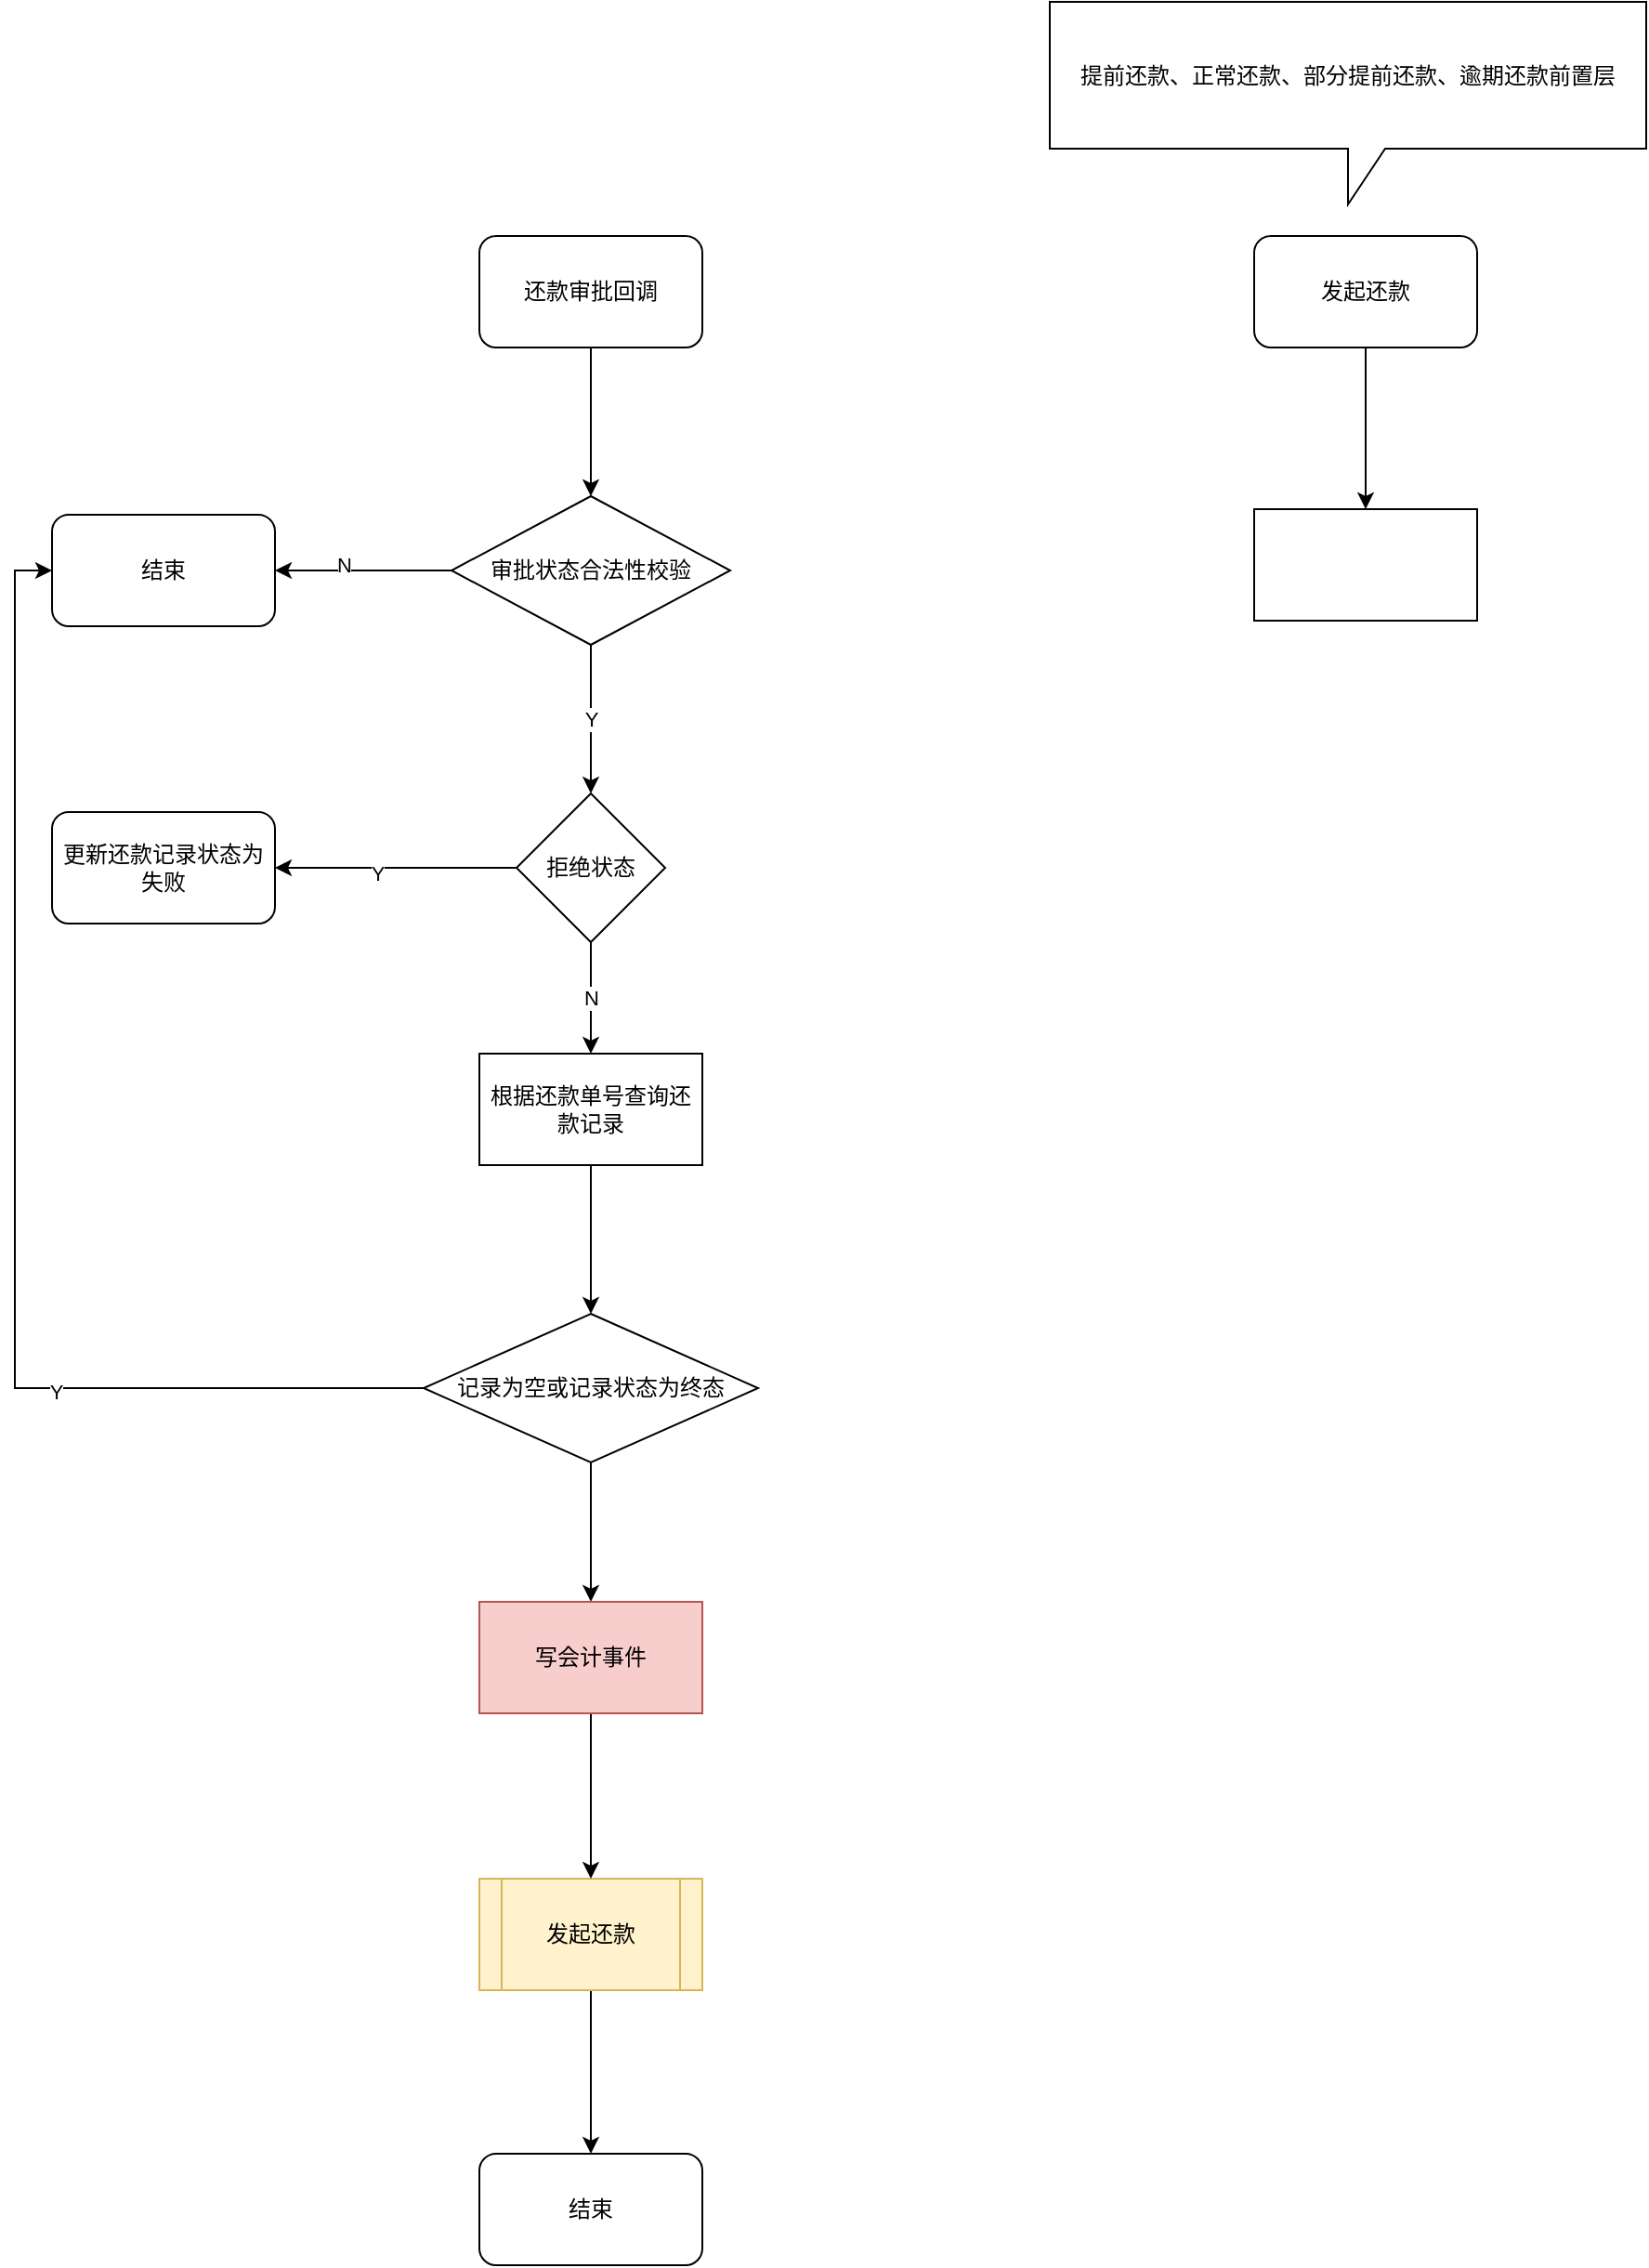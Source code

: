 <mxfile version="15.6.3" type="github">
  <diagram id="6VtxzAlu4cTuDUli-qYp" name="Page-1">
    <mxGraphModel dx="1422" dy="1162" grid="0" gridSize="10" guides="1" tooltips="1" connect="1" arrows="1" fold="1" page="0" pageScale="1" pageWidth="827" pageHeight="1169" background="none" math="0" shadow="0">
      <root>
        <mxCell id="0" />
        <mxCell id="1" parent="0" />
        <mxCell id="o4OjGKUyzqgKAnLbVWgZ-2" style="edgeStyle=orthogonalEdgeStyle;rounded=0;orthogonalLoop=1;jettySize=auto;html=1;exitX=0.5;exitY=1;exitDx=0;exitDy=0;" edge="1" parent="1" source="o4OjGKUyzqgKAnLbVWgZ-1" target="o4OjGKUyzqgKAnLbVWgZ-4">
          <mxGeometry relative="1" as="geometry">
            <mxPoint x="350" y="200" as="targetPoint" />
          </mxGeometry>
        </mxCell>
        <mxCell id="o4OjGKUyzqgKAnLbVWgZ-1" value="还款审批回调" style="rounded=1;whiteSpace=wrap;html=1;" vertex="1" parent="1">
          <mxGeometry x="290" y="60" width="120" height="60" as="geometry" />
        </mxCell>
        <mxCell id="o4OjGKUyzqgKAnLbVWgZ-8" style="edgeStyle=orthogonalEdgeStyle;rounded=0;orthogonalLoop=1;jettySize=auto;html=1;exitX=0;exitY=0.5;exitDx=0;exitDy=0;" edge="1" parent="1" source="o4OjGKUyzqgKAnLbVWgZ-4" target="o4OjGKUyzqgKAnLbVWgZ-6">
          <mxGeometry relative="1" as="geometry" />
        </mxCell>
        <mxCell id="o4OjGKUyzqgKAnLbVWgZ-9" value="N" style="edgeLabel;html=1;align=center;verticalAlign=middle;resizable=0;points=[];" vertex="1" connectable="0" parent="o4OjGKUyzqgKAnLbVWgZ-8">
          <mxGeometry x="0.221" y="-3" relative="1" as="geometry">
            <mxPoint as="offset" />
          </mxGeometry>
        </mxCell>
        <mxCell id="o4OjGKUyzqgKAnLbVWgZ-12" value="Y" style="edgeStyle=orthogonalEdgeStyle;rounded=0;orthogonalLoop=1;jettySize=auto;html=1;exitX=0.5;exitY=1;exitDx=0;exitDy=0;" edge="1" parent="1" source="o4OjGKUyzqgKAnLbVWgZ-4" target="o4OjGKUyzqgKAnLbVWgZ-11">
          <mxGeometry relative="1" as="geometry" />
        </mxCell>
        <mxCell id="o4OjGKUyzqgKAnLbVWgZ-4" value="&lt;span&gt;审批状态合法性校验&lt;/span&gt;" style="rhombus;whiteSpace=wrap;html=1;" vertex="1" parent="1">
          <mxGeometry x="275" y="200" width="150" height="80" as="geometry" />
        </mxCell>
        <mxCell id="o4OjGKUyzqgKAnLbVWgZ-6" value="结束" style="rounded=1;whiteSpace=wrap;html=1;" vertex="1" parent="1">
          <mxGeometry x="60" y="210" width="120" height="60" as="geometry" />
        </mxCell>
        <mxCell id="o4OjGKUyzqgKAnLbVWgZ-14" style="edgeStyle=orthogonalEdgeStyle;rounded=0;orthogonalLoop=1;jettySize=auto;html=1;exitX=0;exitY=0.5;exitDx=0;exitDy=0;" edge="1" parent="1" source="o4OjGKUyzqgKAnLbVWgZ-11" target="o4OjGKUyzqgKAnLbVWgZ-13">
          <mxGeometry relative="1" as="geometry" />
        </mxCell>
        <mxCell id="o4OjGKUyzqgKAnLbVWgZ-15" value="Y" style="edgeLabel;html=1;align=center;verticalAlign=middle;resizable=0;points=[];" vertex="1" connectable="0" parent="o4OjGKUyzqgKAnLbVWgZ-14">
          <mxGeometry x="0.154" y="3" relative="1" as="geometry">
            <mxPoint as="offset" />
          </mxGeometry>
        </mxCell>
        <mxCell id="o4OjGKUyzqgKAnLbVWgZ-17" value="N" style="edgeStyle=orthogonalEdgeStyle;rounded=0;orthogonalLoop=1;jettySize=auto;html=1;exitX=0.5;exitY=1;exitDx=0;exitDy=0;" edge="1" parent="1" source="o4OjGKUyzqgKAnLbVWgZ-11" target="o4OjGKUyzqgKAnLbVWgZ-16">
          <mxGeometry relative="1" as="geometry" />
        </mxCell>
        <mxCell id="o4OjGKUyzqgKAnLbVWgZ-11" value="拒绝状态" style="rhombus;whiteSpace=wrap;html=1;" vertex="1" parent="1">
          <mxGeometry x="310" y="360" width="80" height="80" as="geometry" />
        </mxCell>
        <mxCell id="o4OjGKUyzqgKAnLbVWgZ-13" value="更新还款记录状态为失败" style="rounded=1;whiteSpace=wrap;html=1;" vertex="1" parent="1">
          <mxGeometry x="60" y="370" width="120" height="60" as="geometry" />
        </mxCell>
        <mxCell id="o4OjGKUyzqgKAnLbVWgZ-19" style="edgeStyle=orthogonalEdgeStyle;rounded=0;orthogonalLoop=1;jettySize=auto;html=1;exitX=0.5;exitY=1;exitDx=0;exitDy=0;entryX=0.5;entryY=0;entryDx=0;entryDy=0;" edge="1" parent="1" source="o4OjGKUyzqgKAnLbVWgZ-16" target="o4OjGKUyzqgKAnLbVWgZ-18">
          <mxGeometry relative="1" as="geometry" />
        </mxCell>
        <mxCell id="o4OjGKUyzqgKAnLbVWgZ-16" value="根据还款单号查询还款记录" style="rounded=0;whiteSpace=wrap;html=1;" vertex="1" parent="1">
          <mxGeometry x="290" y="500" width="120" height="60" as="geometry" />
        </mxCell>
        <mxCell id="o4OjGKUyzqgKAnLbVWgZ-20" style="edgeStyle=orthogonalEdgeStyle;rounded=0;orthogonalLoop=1;jettySize=auto;html=1;exitX=0;exitY=0.5;exitDx=0;exitDy=0;entryX=0;entryY=0.5;entryDx=0;entryDy=0;" edge="1" parent="1" source="o4OjGKUyzqgKAnLbVWgZ-18" target="o4OjGKUyzqgKAnLbVWgZ-6">
          <mxGeometry relative="1" as="geometry" />
        </mxCell>
        <mxCell id="o4OjGKUyzqgKAnLbVWgZ-21" value="Y" style="edgeLabel;html=1;align=center;verticalAlign=middle;resizable=0;points=[];" vertex="1" connectable="0" parent="o4OjGKUyzqgKAnLbVWgZ-20">
          <mxGeometry x="-0.416" y="2" relative="1" as="geometry">
            <mxPoint as="offset" />
          </mxGeometry>
        </mxCell>
        <mxCell id="o4OjGKUyzqgKAnLbVWgZ-31" style="edgeStyle=orthogonalEdgeStyle;rounded=0;orthogonalLoop=1;jettySize=auto;html=1;exitX=0.5;exitY=1;exitDx=0;exitDy=0;" edge="1" parent="1" source="o4OjGKUyzqgKAnLbVWgZ-18" target="o4OjGKUyzqgKAnLbVWgZ-30">
          <mxGeometry relative="1" as="geometry" />
        </mxCell>
        <mxCell id="o4OjGKUyzqgKAnLbVWgZ-18" value="记录为空或记录状态为终态" style="rhombus;whiteSpace=wrap;html=1;" vertex="1" parent="1">
          <mxGeometry x="260" y="640" width="180" height="80" as="geometry" />
        </mxCell>
        <mxCell id="o4OjGKUyzqgKAnLbVWgZ-26" style="edgeStyle=orthogonalEdgeStyle;rounded=0;orthogonalLoop=1;jettySize=auto;html=1;exitX=0.5;exitY=1;exitDx=0;exitDy=0;" edge="1" parent="1" source="o4OjGKUyzqgKAnLbVWgZ-22" target="o4OjGKUyzqgKAnLbVWgZ-25">
          <mxGeometry relative="1" as="geometry" />
        </mxCell>
        <mxCell id="o4OjGKUyzqgKAnLbVWgZ-22" value="发起还款" style="shape=process;whiteSpace=wrap;html=1;backgroundOutline=1;fillColor=#fff2cc;strokeColor=#d6b656;" vertex="1" parent="1">
          <mxGeometry x="290" y="944" width="120" height="60" as="geometry" />
        </mxCell>
        <mxCell id="o4OjGKUyzqgKAnLbVWgZ-25" value="结束" style="rounded=1;whiteSpace=wrap;html=1;" vertex="1" parent="1">
          <mxGeometry x="290" y="1092" width="120" height="60" as="geometry" />
        </mxCell>
        <mxCell id="o4OjGKUyzqgKAnLbVWgZ-35" style="edgeStyle=orthogonalEdgeStyle;rounded=0;orthogonalLoop=1;jettySize=auto;html=1;exitX=0.5;exitY=1;exitDx=0;exitDy=0;" edge="1" parent="1" source="o4OjGKUyzqgKAnLbVWgZ-27" target="o4OjGKUyzqgKAnLbVWgZ-34">
          <mxGeometry relative="1" as="geometry" />
        </mxCell>
        <mxCell id="o4OjGKUyzqgKAnLbVWgZ-27" value="发起还款" style="rounded=1;whiteSpace=wrap;html=1;" vertex="1" parent="1">
          <mxGeometry x="707" y="60" width="120" height="60" as="geometry" />
        </mxCell>
        <mxCell id="o4OjGKUyzqgKAnLbVWgZ-32" style="edgeStyle=orthogonalEdgeStyle;rounded=0;orthogonalLoop=1;jettySize=auto;html=1;exitX=0.5;exitY=1;exitDx=0;exitDy=0;" edge="1" parent="1" source="o4OjGKUyzqgKAnLbVWgZ-30" target="o4OjGKUyzqgKAnLbVWgZ-22">
          <mxGeometry relative="1" as="geometry" />
        </mxCell>
        <mxCell id="o4OjGKUyzqgKAnLbVWgZ-30" value="写会计事件" style="rounded=0;whiteSpace=wrap;html=1;fillColor=#f8cecc;strokeColor=#b85450;" vertex="1" parent="1">
          <mxGeometry x="290" y="795" width="120" height="60" as="geometry" />
        </mxCell>
        <mxCell id="o4OjGKUyzqgKAnLbVWgZ-34" value="" style="rounded=0;whiteSpace=wrap;html=1;" vertex="1" parent="1">
          <mxGeometry x="707" y="207" width="120" height="60" as="geometry" />
        </mxCell>
        <mxCell id="o4OjGKUyzqgKAnLbVWgZ-36" value="提前还款、正常还款、部分提前还款、逾期还款前置层" style="shape=callout;whiteSpace=wrap;html=1;perimeter=calloutPerimeter;" vertex="1" parent="1">
          <mxGeometry x="597" y="-66" width="321" height="109" as="geometry" />
        </mxCell>
      </root>
    </mxGraphModel>
  </diagram>
</mxfile>
